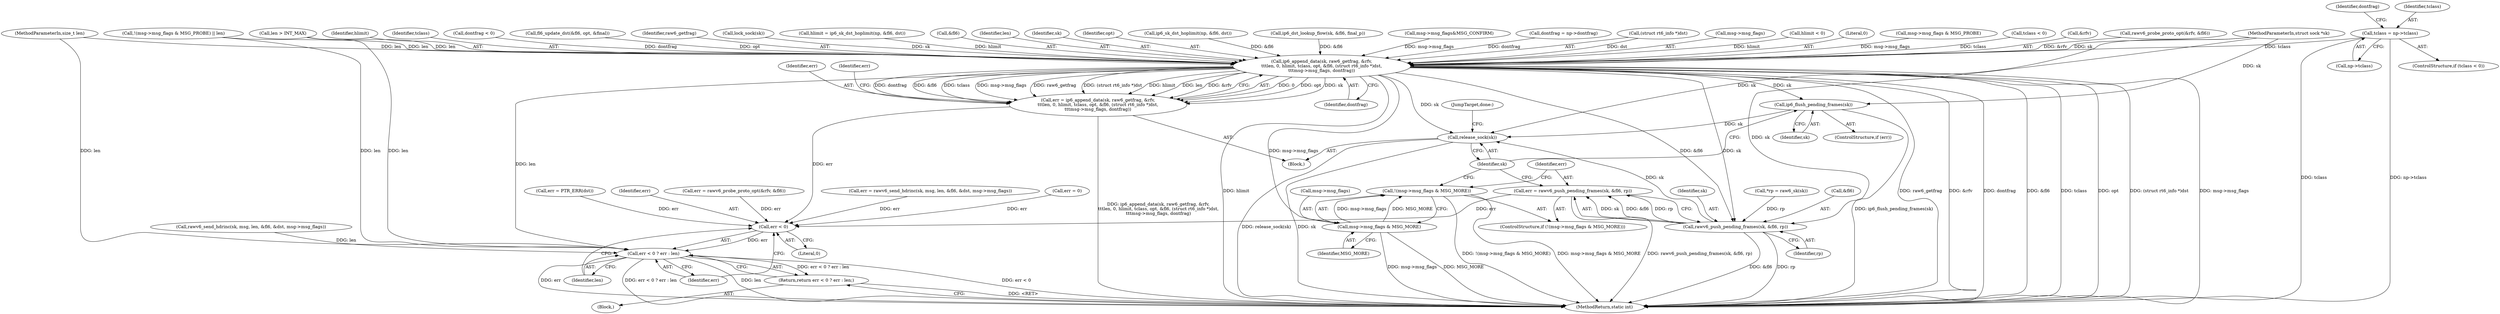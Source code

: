 digraph "0_linux_45f6fad84cc305103b28d73482b344d7f5b76f39_13@pointer" {
"1000623" [label="(Call,tclass = np->tclass)"];
"1000668" [label="(Call,ip6_append_data(sk, raw6_getfrag, &rfv,\n\t\t\tlen, 0, hlimit, tclass, opt, &fl6, (struct rt6_info *)dst,\n\t\t\tmsg->msg_flags, dontfrag))"];
"1000666" [label="(Call,err = ip6_append_data(sk, raw6_getfrag, &rfv,\n\t\t\tlen, 0, hlimit, tclass, opt, &fl6, (struct rt6_info *)dst,\n\t\t\tmsg->msg_flags, dontfrag))"];
"1000716" [label="(Call,err < 0)"];
"1000715" [label="(Call,err < 0 ? err : len)"];
"1000714" [label="(Return,return err < 0 ? err : len;)"];
"1000689" [label="(Call,ip6_flush_pending_frames(sk))"];
"1000706" [label="(Call,release_sock(sk))"];
"1000694" [label="(Call,msg->msg_flags & MSG_MORE)"];
"1000693" [label="(Call,!(msg->msg_flags & MSG_MORE))"];
"1000701" [label="(Call,rawv6_push_pending_frames(sk, &fl6, rp))"];
"1000699" [label="(Call,err = rawv6_push_pending_frames(sk, &fl6, rp))"];
"1000541" [label="(Call,fl6_update_dst(&fl6, opt, &final))"];
"1000694" [label="(Call,msg->msg_flags & MSG_MORE)"];
"1000670" [label="(Identifier,raw6_getfrag)"];
"1000664" [label="(Call,lock_sock(sk))"];
"1000690" [label="(Identifier,sk)"];
"1000686" [label="(Identifier,dontfrag)"];
"1000612" [label="(Call,hlimit = ip6_sk_dst_hoplimit(np, &fl6, dst))"];
"1000168" [label="(Call,len > INT_MAX)"];
"1000689" [label="(Call,ip6_flush_pending_frames(sk))"];
"1000651" [label="(Call,rawv6_send_hdrinc(sk, msg, len, &fl6, &dst, msg->msg_flags))"];
"1000692" [label="(ControlStructure,if (!(msg->msg_flags & MSG_MORE)))"];
"1000707" [label="(Identifier,sk)"];
"1000718" [label="(Literal,0)"];
"1000678" [label="(Call,&fl6)"];
"1000725" [label="(Call,!(msg->msg_flags & MSG_PROBE) || len)"];
"1000706" [label="(Call,release_sock(sk))"];
"1000619" [label="(ControlStructure,if (tclass < 0))"];
"1000673" [label="(Identifier,len)"];
"1000717" [label="(Identifier,err)"];
"1000720" [label="(Identifier,len)"];
"1000649" [label="(Call,err = rawv6_send_hdrinc(sk, msg, len, &fl6, &dst, msg->msg_flags))"];
"1000716" [label="(Call,err < 0)"];
"1000715" [label="(Call,err < 0 ? err : len)"];
"1000669" [label="(Identifier,sk)"];
"1000667" [label="(Identifier,err)"];
"1000700" [label="(Identifier,err)"];
"1000702" [label="(Identifier,sk)"];
"1000677" [label="(Identifier,opt)"];
"1000614" [label="(Call,ip6_sk_dst_hoplimit(np, &fl6, dst))"];
"1000594" [label="(Call,ip6_dst_lookup_flow(sk, &fl6, final_p))"];
"1000638" [label="(Call,msg->msg_flags&MSG_CONFIRM)"];
"1000632" [label="(Call,dontfrag = np->dontfrag)"];
"1000680" [label="(Call,(struct rt6_info *)dst)"];
"1000683" [label="(Call,msg->msg_flags)"];
"1000698" [label="(Identifier,MSG_MORE)"];
"1000609" [label="(Call,hlimit < 0)"];
"1000126" [label="(Call,*rp = raw6_sk(sk))"];
"1000708" [label="(JumpTarget,done:)"];
"1000110" [label="(Block,)"];
"1000714" [label="(Return,return err < 0 ? err : len;)"];
"1000625" [label="(Call,np->tclass)"];
"1000666" [label="(Call,err = ip6_append_data(sk, raw6_getfrag, &rfv,\n\t\t\tlen, 0, hlimit, tclass, opt, &fl6, (struct rt6_info *)dst,\n\t\t\tmsg->msg_flags, dontfrag))"];
"1000674" [label="(Literal,0)"];
"1000719" [label="(Identifier,err)"];
"1000734" [label="(Call,err = 0)"];
"1000109" [label="(MethodParameterIn,size_t len)"];
"1000727" [label="(Call,msg->msg_flags & MSG_PROBE)"];
"1000620" [label="(Call,tclass < 0)"];
"1000668" [label="(Call,ip6_append_data(sk, raw6_getfrag, &rfv,\n\t\t\tlen, 0, hlimit, tclass, opt, &fl6, (struct rt6_info *)dst,\n\t\t\tmsg->msg_flags, dontfrag))"];
"1000489" [label="(Call,err = rawv6_probe_proto_opt(&rfv, &fl6))"];
"1000701" [label="(Call,rawv6_push_pending_frames(sk, &fl6, rp))"];
"1000623" [label="(Call,tclass = np->tclass)"];
"1000671" [label="(Call,&rfv)"];
"1000630" [label="(Identifier,dontfrag)"];
"1000705" [label="(Identifier,rp)"];
"1000738" [label="(MethodReturn,static int)"];
"1000703" [label="(Call,&fl6)"];
"1000491" [label="(Call,rawv6_probe_proto_opt(&rfv, &fl6))"];
"1000603" [label="(Call,err = PTR_ERR(dst))"];
"1000695" [label="(Call,msg->msg_flags)"];
"1000687" [label="(ControlStructure,if (err))"];
"1000693" [label="(Call,!(msg->msg_flags & MSG_MORE))"];
"1000688" [label="(Identifier,err)"];
"1000675" [label="(Identifier,hlimit)"];
"1000107" [label="(MethodParameterIn,struct sock *sk)"];
"1000663" [label="(Block,)"];
"1000624" [label="(Identifier,tclass)"];
"1000699" [label="(Call,err = rawv6_push_pending_frames(sk, &fl6, rp))"];
"1000676" [label="(Identifier,tclass)"];
"1000629" [label="(Call,dontfrag < 0)"];
"1000623" -> "1000619"  [label="AST: "];
"1000623" -> "1000625"  [label="CFG: "];
"1000624" -> "1000623"  [label="AST: "];
"1000625" -> "1000623"  [label="AST: "];
"1000630" -> "1000623"  [label="CFG: "];
"1000623" -> "1000738"  [label="DDG: tclass"];
"1000623" -> "1000738"  [label="DDG: np->tclass"];
"1000623" -> "1000668"  [label="DDG: tclass"];
"1000668" -> "1000666"  [label="AST: "];
"1000668" -> "1000686"  [label="CFG: "];
"1000669" -> "1000668"  [label="AST: "];
"1000670" -> "1000668"  [label="AST: "];
"1000671" -> "1000668"  [label="AST: "];
"1000673" -> "1000668"  [label="AST: "];
"1000674" -> "1000668"  [label="AST: "];
"1000675" -> "1000668"  [label="AST: "];
"1000676" -> "1000668"  [label="AST: "];
"1000677" -> "1000668"  [label="AST: "];
"1000678" -> "1000668"  [label="AST: "];
"1000680" -> "1000668"  [label="AST: "];
"1000683" -> "1000668"  [label="AST: "];
"1000686" -> "1000668"  [label="AST: "];
"1000666" -> "1000668"  [label="CFG: "];
"1000668" -> "1000738"  [label="DDG: &fl6"];
"1000668" -> "1000738"  [label="DDG: tclass"];
"1000668" -> "1000738"  [label="DDG: opt"];
"1000668" -> "1000738"  [label="DDG: (struct rt6_info *)dst"];
"1000668" -> "1000738"  [label="DDG: msg->msg_flags"];
"1000668" -> "1000738"  [label="DDG: hlimit"];
"1000668" -> "1000738"  [label="DDG: raw6_getfrag"];
"1000668" -> "1000738"  [label="DDG: &rfv"];
"1000668" -> "1000738"  [label="DDG: dontfrag"];
"1000668" -> "1000666"  [label="DDG: 0"];
"1000668" -> "1000666"  [label="DDG: opt"];
"1000668" -> "1000666"  [label="DDG: sk"];
"1000668" -> "1000666"  [label="DDG: dontfrag"];
"1000668" -> "1000666"  [label="DDG: &fl6"];
"1000668" -> "1000666"  [label="DDG: tclass"];
"1000668" -> "1000666"  [label="DDG: msg->msg_flags"];
"1000668" -> "1000666"  [label="DDG: raw6_getfrag"];
"1000668" -> "1000666"  [label="DDG: (struct rt6_info *)dst"];
"1000668" -> "1000666"  [label="DDG: hlimit"];
"1000668" -> "1000666"  [label="DDG: len"];
"1000668" -> "1000666"  [label="DDG: &rfv"];
"1000664" -> "1000668"  [label="DDG: sk"];
"1000107" -> "1000668"  [label="DDG: sk"];
"1000491" -> "1000668"  [label="DDG: &rfv"];
"1000168" -> "1000668"  [label="DDG: len"];
"1000725" -> "1000668"  [label="DDG: len"];
"1000109" -> "1000668"  [label="DDG: len"];
"1000612" -> "1000668"  [label="DDG: hlimit"];
"1000609" -> "1000668"  [label="DDG: hlimit"];
"1000620" -> "1000668"  [label="DDG: tclass"];
"1000541" -> "1000668"  [label="DDG: opt"];
"1000614" -> "1000668"  [label="DDG: &fl6"];
"1000594" -> "1000668"  [label="DDG: &fl6"];
"1000680" -> "1000668"  [label="DDG: dst"];
"1000638" -> "1000668"  [label="DDG: msg->msg_flags"];
"1000727" -> "1000668"  [label="DDG: msg->msg_flags"];
"1000629" -> "1000668"  [label="DDG: dontfrag"];
"1000632" -> "1000668"  [label="DDG: dontfrag"];
"1000668" -> "1000689"  [label="DDG: sk"];
"1000668" -> "1000694"  [label="DDG: msg->msg_flags"];
"1000668" -> "1000701"  [label="DDG: sk"];
"1000668" -> "1000701"  [label="DDG: &fl6"];
"1000668" -> "1000706"  [label="DDG: sk"];
"1000668" -> "1000715"  [label="DDG: len"];
"1000666" -> "1000663"  [label="AST: "];
"1000667" -> "1000666"  [label="AST: "];
"1000688" -> "1000666"  [label="CFG: "];
"1000666" -> "1000738"  [label="DDG: ip6_append_data(sk, raw6_getfrag, &rfv,\n\t\t\tlen, 0, hlimit, tclass, opt, &fl6, (struct rt6_info *)dst,\n\t\t\tmsg->msg_flags, dontfrag)"];
"1000666" -> "1000716"  [label="DDG: err"];
"1000716" -> "1000715"  [label="AST: "];
"1000716" -> "1000718"  [label="CFG: "];
"1000717" -> "1000716"  [label="AST: "];
"1000718" -> "1000716"  [label="AST: "];
"1000719" -> "1000716"  [label="CFG: "];
"1000720" -> "1000716"  [label="CFG: "];
"1000716" -> "1000715"  [label="DDG: err"];
"1000734" -> "1000716"  [label="DDG: err"];
"1000603" -> "1000716"  [label="DDG: err"];
"1000489" -> "1000716"  [label="DDG: err"];
"1000699" -> "1000716"  [label="DDG: err"];
"1000649" -> "1000716"  [label="DDG: err"];
"1000715" -> "1000714"  [label="AST: "];
"1000715" -> "1000719"  [label="CFG: "];
"1000715" -> "1000720"  [label="CFG: "];
"1000719" -> "1000715"  [label="AST: "];
"1000720" -> "1000715"  [label="AST: "];
"1000714" -> "1000715"  [label="CFG: "];
"1000715" -> "1000738"  [label="DDG: err < 0"];
"1000715" -> "1000738"  [label="DDG: err < 0 ? err : len"];
"1000715" -> "1000738"  [label="DDG: len"];
"1000715" -> "1000738"  [label="DDG: err"];
"1000715" -> "1000714"  [label="DDG: err < 0 ? err : len"];
"1000168" -> "1000715"  [label="DDG: len"];
"1000651" -> "1000715"  [label="DDG: len"];
"1000725" -> "1000715"  [label="DDG: len"];
"1000109" -> "1000715"  [label="DDG: len"];
"1000714" -> "1000110"  [label="AST: "];
"1000738" -> "1000714"  [label="CFG: "];
"1000714" -> "1000738"  [label="DDG: <RET>"];
"1000689" -> "1000687"  [label="AST: "];
"1000689" -> "1000690"  [label="CFG: "];
"1000690" -> "1000689"  [label="AST: "];
"1000707" -> "1000689"  [label="CFG: "];
"1000689" -> "1000738"  [label="DDG: ip6_flush_pending_frames(sk)"];
"1000107" -> "1000689"  [label="DDG: sk"];
"1000689" -> "1000706"  [label="DDG: sk"];
"1000706" -> "1000663"  [label="AST: "];
"1000706" -> "1000707"  [label="CFG: "];
"1000707" -> "1000706"  [label="AST: "];
"1000708" -> "1000706"  [label="CFG: "];
"1000706" -> "1000738"  [label="DDG: release_sock(sk)"];
"1000706" -> "1000738"  [label="DDG: sk"];
"1000701" -> "1000706"  [label="DDG: sk"];
"1000107" -> "1000706"  [label="DDG: sk"];
"1000694" -> "1000693"  [label="AST: "];
"1000694" -> "1000698"  [label="CFG: "];
"1000695" -> "1000694"  [label="AST: "];
"1000698" -> "1000694"  [label="AST: "];
"1000693" -> "1000694"  [label="CFG: "];
"1000694" -> "1000738"  [label="DDG: msg->msg_flags"];
"1000694" -> "1000738"  [label="DDG: MSG_MORE"];
"1000694" -> "1000693"  [label="DDG: msg->msg_flags"];
"1000694" -> "1000693"  [label="DDG: MSG_MORE"];
"1000693" -> "1000692"  [label="AST: "];
"1000700" -> "1000693"  [label="CFG: "];
"1000707" -> "1000693"  [label="CFG: "];
"1000693" -> "1000738"  [label="DDG: !(msg->msg_flags & MSG_MORE)"];
"1000693" -> "1000738"  [label="DDG: msg->msg_flags & MSG_MORE"];
"1000701" -> "1000699"  [label="AST: "];
"1000701" -> "1000705"  [label="CFG: "];
"1000702" -> "1000701"  [label="AST: "];
"1000703" -> "1000701"  [label="AST: "];
"1000705" -> "1000701"  [label="AST: "];
"1000699" -> "1000701"  [label="CFG: "];
"1000701" -> "1000738"  [label="DDG: rp"];
"1000701" -> "1000738"  [label="DDG: &fl6"];
"1000701" -> "1000699"  [label="DDG: sk"];
"1000701" -> "1000699"  [label="DDG: &fl6"];
"1000701" -> "1000699"  [label="DDG: rp"];
"1000107" -> "1000701"  [label="DDG: sk"];
"1000126" -> "1000701"  [label="DDG: rp"];
"1000699" -> "1000692"  [label="AST: "];
"1000700" -> "1000699"  [label="AST: "];
"1000707" -> "1000699"  [label="CFG: "];
"1000699" -> "1000738"  [label="DDG: rawv6_push_pending_frames(sk, &fl6, rp)"];
}
